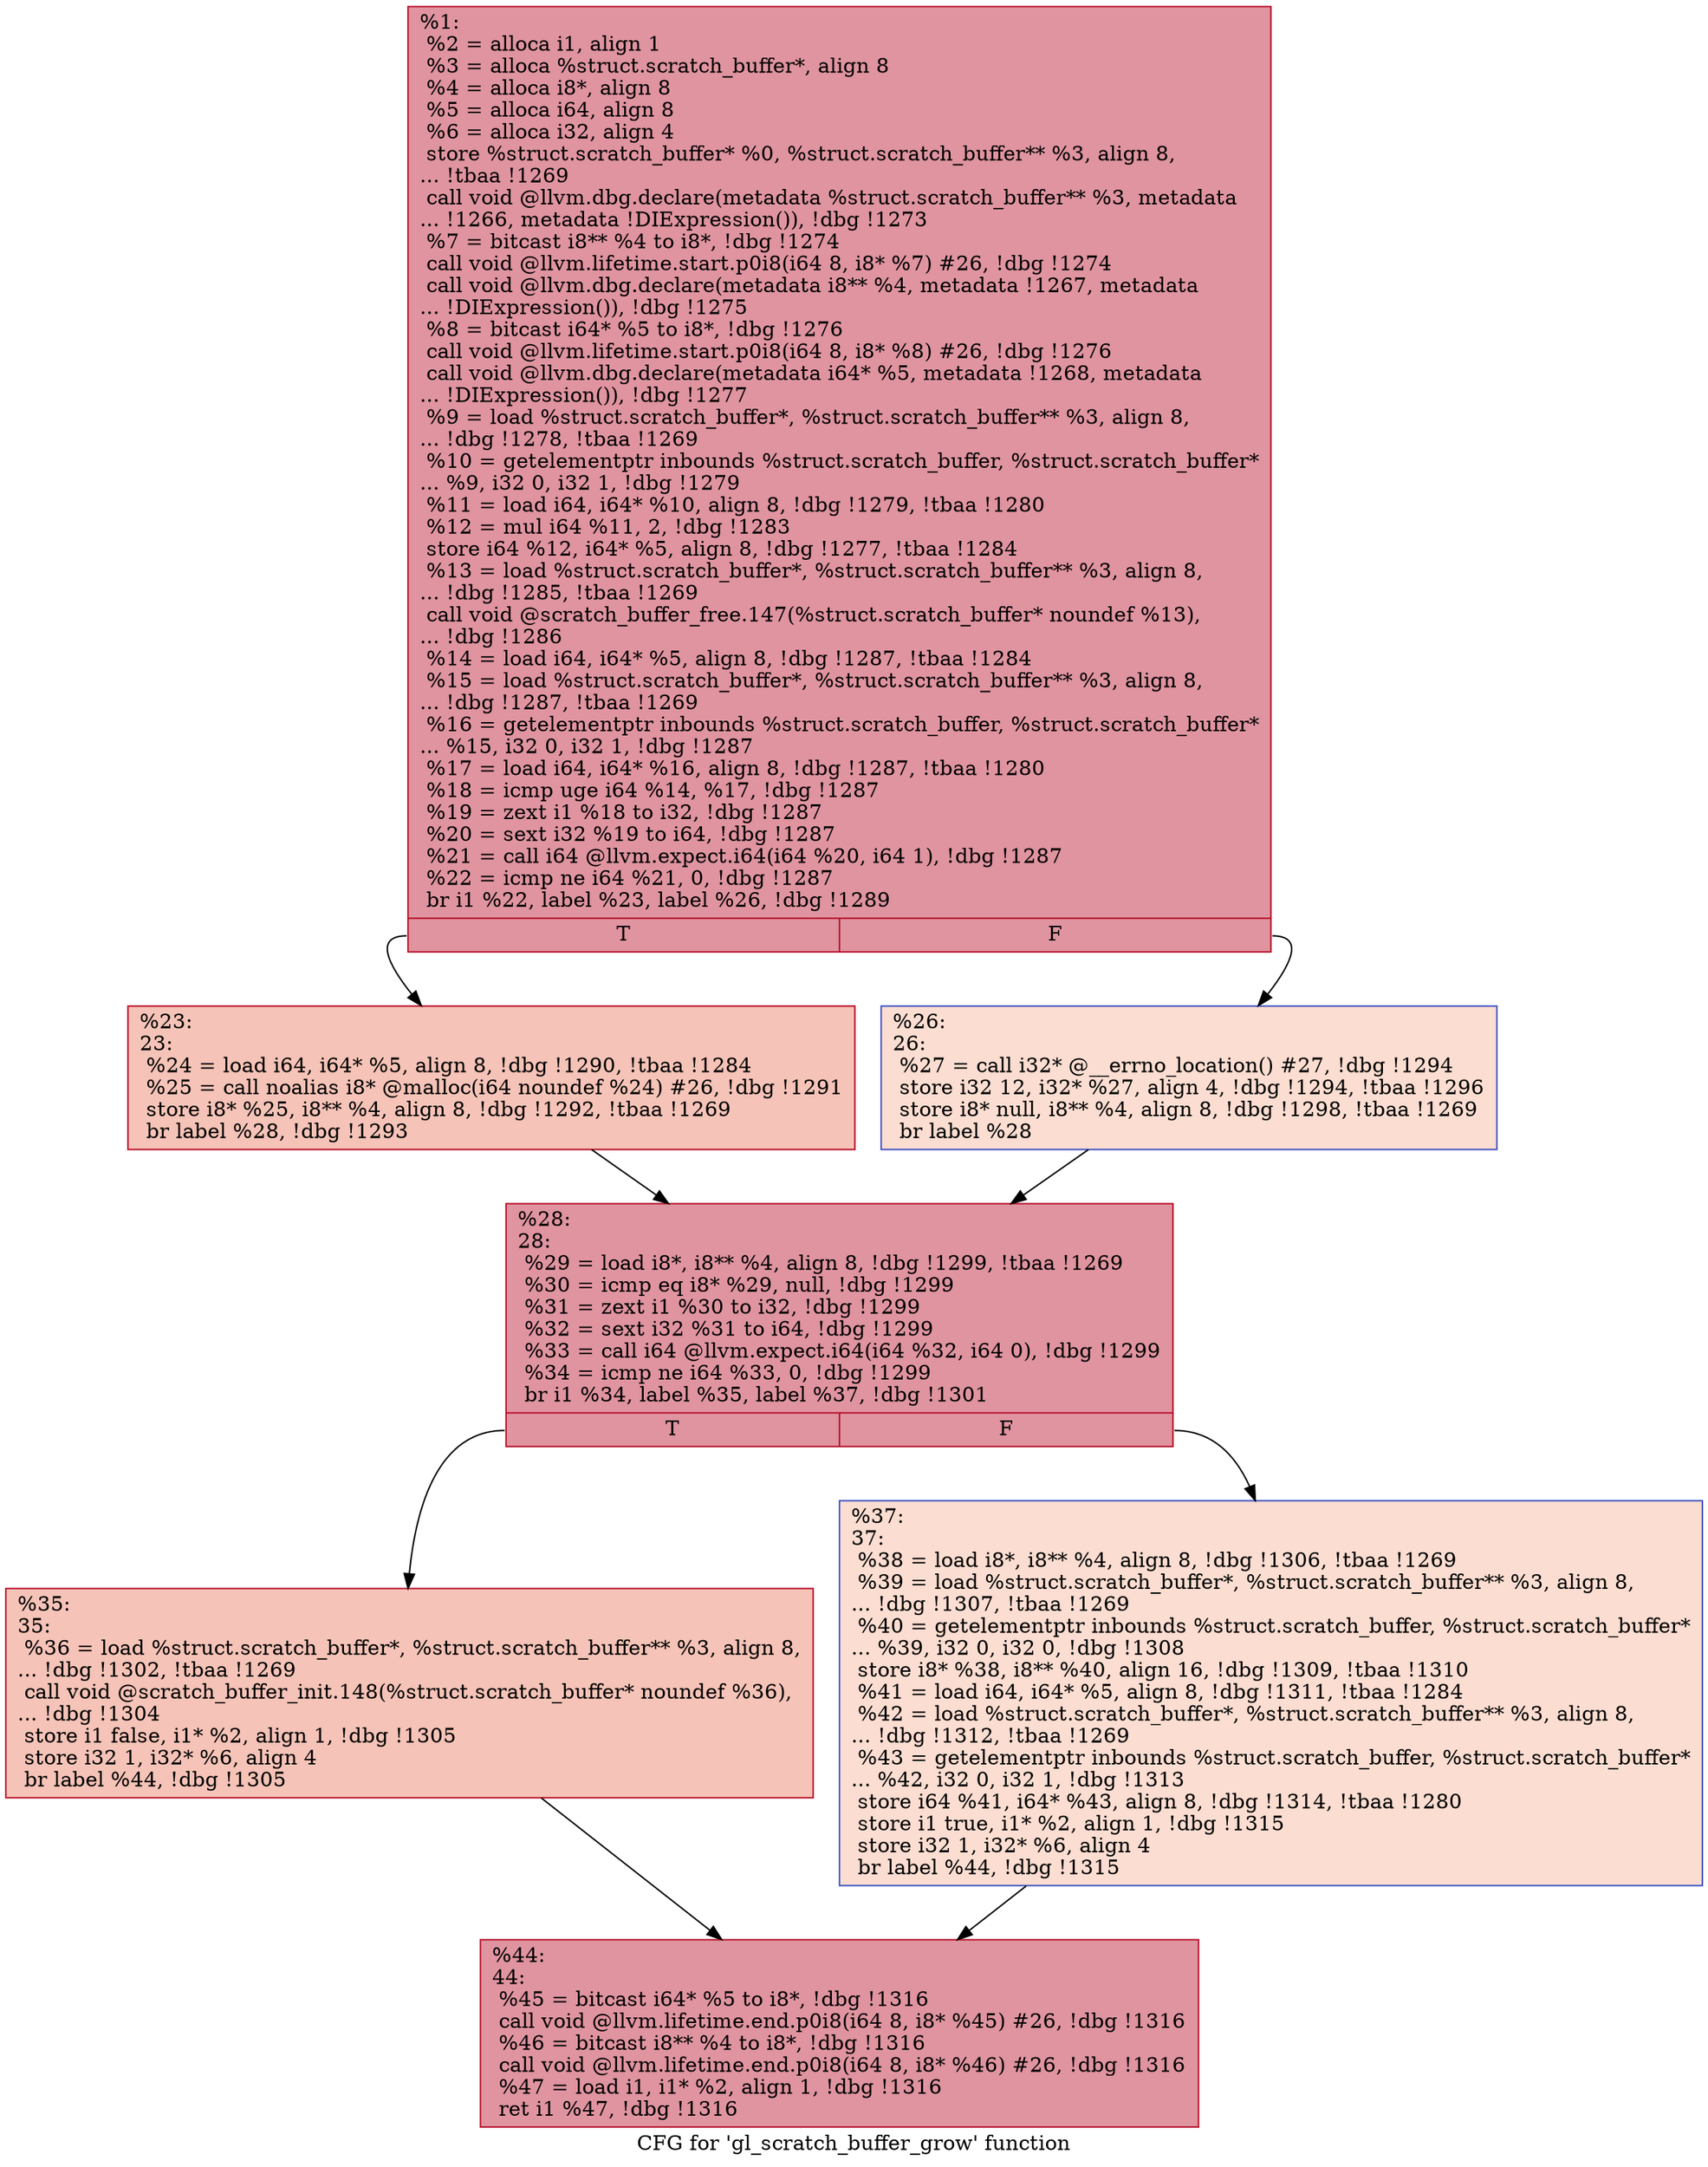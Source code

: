 digraph "CFG for 'gl_scratch_buffer_grow' function" {
	label="CFG for 'gl_scratch_buffer_grow' function";

	Node0x11ba540 [shape=record,color="#b70d28ff", style=filled, fillcolor="#b70d2870",label="{%1:\l  %2 = alloca i1, align 1\l  %3 = alloca %struct.scratch_buffer*, align 8\l  %4 = alloca i8*, align 8\l  %5 = alloca i64, align 8\l  %6 = alloca i32, align 4\l  store %struct.scratch_buffer* %0, %struct.scratch_buffer** %3, align 8,\l... !tbaa !1269\l  call void @llvm.dbg.declare(metadata %struct.scratch_buffer** %3, metadata\l... !1266, metadata !DIExpression()), !dbg !1273\l  %7 = bitcast i8** %4 to i8*, !dbg !1274\l  call void @llvm.lifetime.start.p0i8(i64 8, i8* %7) #26, !dbg !1274\l  call void @llvm.dbg.declare(metadata i8** %4, metadata !1267, metadata\l... !DIExpression()), !dbg !1275\l  %8 = bitcast i64* %5 to i8*, !dbg !1276\l  call void @llvm.lifetime.start.p0i8(i64 8, i8* %8) #26, !dbg !1276\l  call void @llvm.dbg.declare(metadata i64* %5, metadata !1268, metadata\l... !DIExpression()), !dbg !1277\l  %9 = load %struct.scratch_buffer*, %struct.scratch_buffer** %3, align 8,\l... !dbg !1278, !tbaa !1269\l  %10 = getelementptr inbounds %struct.scratch_buffer, %struct.scratch_buffer*\l... %9, i32 0, i32 1, !dbg !1279\l  %11 = load i64, i64* %10, align 8, !dbg !1279, !tbaa !1280\l  %12 = mul i64 %11, 2, !dbg !1283\l  store i64 %12, i64* %5, align 8, !dbg !1277, !tbaa !1284\l  %13 = load %struct.scratch_buffer*, %struct.scratch_buffer** %3, align 8,\l... !dbg !1285, !tbaa !1269\l  call void @scratch_buffer_free.147(%struct.scratch_buffer* noundef %13),\l... !dbg !1286\l  %14 = load i64, i64* %5, align 8, !dbg !1287, !tbaa !1284\l  %15 = load %struct.scratch_buffer*, %struct.scratch_buffer** %3, align 8,\l... !dbg !1287, !tbaa !1269\l  %16 = getelementptr inbounds %struct.scratch_buffer, %struct.scratch_buffer*\l... %15, i32 0, i32 1, !dbg !1287\l  %17 = load i64, i64* %16, align 8, !dbg !1287, !tbaa !1280\l  %18 = icmp uge i64 %14, %17, !dbg !1287\l  %19 = zext i1 %18 to i32, !dbg !1287\l  %20 = sext i32 %19 to i64, !dbg !1287\l  %21 = call i64 @llvm.expect.i64(i64 %20, i64 1), !dbg !1287\l  %22 = icmp ne i64 %21, 0, !dbg !1287\l  br i1 %22, label %23, label %26, !dbg !1289\l|{<s0>T|<s1>F}}"];
	Node0x11ba540:s0 -> Node0x11ba5d0;
	Node0x11ba540:s1 -> Node0x11ba620;
	Node0x11ba5d0 [shape=record,color="#b70d28ff", style=filled, fillcolor="#e8765c70",label="{%23:\l23:                                               \l  %24 = load i64, i64* %5, align 8, !dbg !1290, !tbaa !1284\l  %25 = call noalias i8* @malloc(i64 noundef %24) #26, !dbg !1291\l  store i8* %25, i8** %4, align 8, !dbg !1292, !tbaa !1269\l  br label %28, !dbg !1293\l}"];
	Node0x11ba5d0 -> Node0x11ba670;
	Node0x11ba620 [shape=record,color="#3d50c3ff", style=filled, fillcolor="#f7b39670",label="{%26:\l26:                                               \l  %27 = call i32* @__errno_location() #27, !dbg !1294\l  store i32 12, i32* %27, align 4, !dbg !1294, !tbaa !1296\l  store i8* null, i8** %4, align 8, !dbg !1298, !tbaa !1269\l  br label %28\l}"];
	Node0x11ba620 -> Node0x11ba670;
	Node0x11ba670 [shape=record,color="#b70d28ff", style=filled, fillcolor="#b70d2870",label="{%28:\l28:                                               \l  %29 = load i8*, i8** %4, align 8, !dbg !1299, !tbaa !1269\l  %30 = icmp eq i8* %29, null, !dbg !1299\l  %31 = zext i1 %30 to i32, !dbg !1299\l  %32 = sext i32 %31 to i64, !dbg !1299\l  %33 = call i64 @llvm.expect.i64(i64 %32, i64 0), !dbg !1299\l  %34 = icmp ne i64 %33, 0, !dbg !1299\l  br i1 %34, label %35, label %37, !dbg !1301\l|{<s0>T|<s1>F}}"];
	Node0x11ba670:s0 -> Node0x11ba6c0;
	Node0x11ba670:s1 -> Node0x11ba710;
	Node0x11ba6c0 [shape=record,color="#b70d28ff", style=filled, fillcolor="#e8765c70",label="{%35:\l35:                                               \l  %36 = load %struct.scratch_buffer*, %struct.scratch_buffer** %3, align 8,\l... !dbg !1302, !tbaa !1269\l  call void @scratch_buffer_init.148(%struct.scratch_buffer* noundef %36),\l... !dbg !1304\l  store i1 false, i1* %2, align 1, !dbg !1305\l  store i32 1, i32* %6, align 4\l  br label %44, !dbg !1305\l}"];
	Node0x11ba6c0 -> Node0x11ba760;
	Node0x11ba710 [shape=record,color="#3d50c3ff", style=filled, fillcolor="#f7b39670",label="{%37:\l37:                                               \l  %38 = load i8*, i8** %4, align 8, !dbg !1306, !tbaa !1269\l  %39 = load %struct.scratch_buffer*, %struct.scratch_buffer** %3, align 8,\l... !dbg !1307, !tbaa !1269\l  %40 = getelementptr inbounds %struct.scratch_buffer, %struct.scratch_buffer*\l... %39, i32 0, i32 0, !dbg !1308\l  store i8* %38, i8** %40, align 16, !dbg !1309, !tbaa !1310\l  %41 = load i64, i64* %5, align 8, !dbg !1311, !tbaa !1284\l  %42 = load %struct.scratch_buffer*, %struct.scratch_buffer** %3, align 8,\l... !dbg !1312, !tbaa !1269\l  %43 = getelementptr inbounds %struct.scratch_buffer, %struct.scratch_buffer*\l... %42, i32 0, i32 1, !dbg !1313\l  store i64 %41, i64* %43, align 8, !dbg !1314, !tbaa !1280\l  store i1 true, i1* %2, align 1, !dbg !1315\l  store i32 1, i32* %6, align 4\l  br label %44, !dbg !1315\l}"];
	Node0x11ba710 -> Node0x11ba760;
	Node0x11ba760 [shape=record,color="#b70d28ff", style=filled, fillcolor="#b70d2870",label="{%44:\l44:                                               \l  %45 = bitcast i64* %5 to i8*, !dbg !1316\l  call void @llvm.lifetime.end.p0i8(i64 8, i8* %45) #26, !dbg !1316\l  %46 = bitcast i8** %4 to i8*, !dbg !1316\l  call void @llvm.lifetime.end.p0i8(i64 8, i8* %46) #26, !dbg !1316\l  %47 = load i1, i1* %2, align 1, !dbg !1316\l  ret i1 %47, !dbg !1316\l}"];
}
